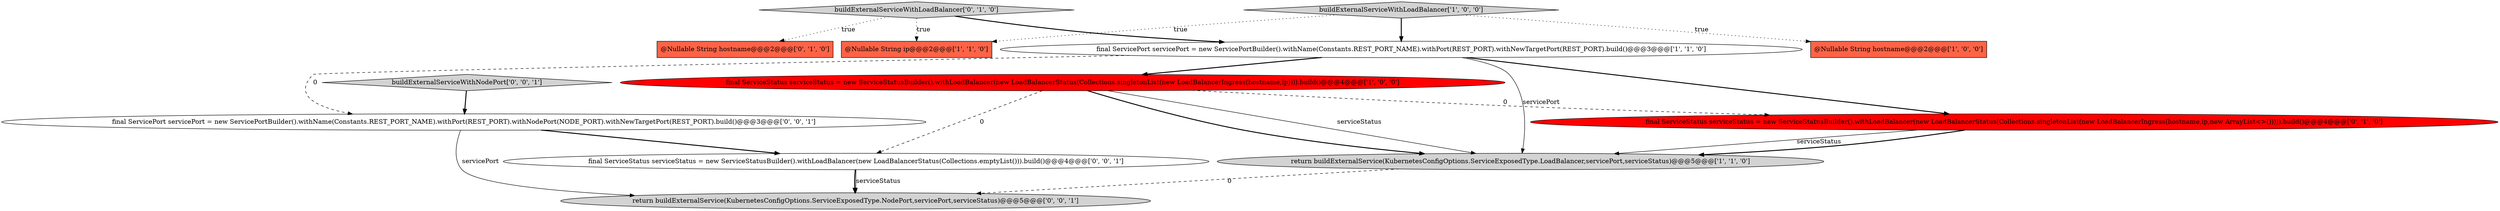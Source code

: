 digraph {
8 [style = filled, label = "final ServiceStatus serviceStatus = new ServiceStatusBuilder().withLoadBalancer(new LoadBalancerStatus(Collections.singletonList(new LoadBalancerIngress(hostname,ip,new ArrayList<>())))).build()@@@4@@@['0', '1', '0']", fillcolor = red, shape = ellipse image = "AAA1AAABBB2BBB"];
5 [style = filled, label = "return buildExternalService(KubernetesConfigOptions.ServiceExposedType.LoadBalancer,servicePort,serviceStatus)@@@5@@@['1', '1', '0']", fillcolor = lightgray, shape = ellipse image = "AAA0AAABBB1BBB"];
9 [style = filled, label = "buildExternalServiceWithNodePort['0', '0', '1']", fillcolor = lightgray, shape = diamond image = "AAA0AAABBB3BBB"];
6 [style = filled, label = "@Nullable String hostname@@@2@@@['0', '1', '0']", fillcolor = tomato, shape = box image = "AAA0AAABBB2BBB"];
7 [style = filled, label = "buildExternalServiceWithLoadBalancer['0', '1', '0']", fillcolor = lightgray, shape = diamond image = "AAA0AAABBB2BBB"];
2 [style = filled, label = "final ServiceStatus serviceStatus = new ServiceStatusBuilder().withLoadBalancer(new LoadBalancerStatus(Collections.singletonList(new LoadBalancerIngress(hostname,ip)))).build()@@@4@@@['1', '0', '0']", fillcolor = red, shape = ellipse image = "AAA1AAABBB1BBB"];
11 [style = filled, label = "final ServiceStatus serviceStatus = new ServiceStatusBuilder().withLoadBalancer(new LoadBalancerStatus(Collections.emptyList())).build()@@@4@@@['0', '0', '1']", fillcolor = white, shape = ellipse image = "AAA0AAABBB3BBB"];
12 [style = filled, label = "final ServicePort servicePort = new ServicePortBuilder().withName(Constants.REST_PORT_NAME).withPort(REST_PORT).withNodePort(NODE_PORT).withNewTargetPort(REST_PORT).build()@@@3@@@['0', '0', '1']", fillcolor = white, shape = ellipse image = "AAA0AAABBB3BBB"];
10 [style = filled, label = "return buildExternalService(KubernetesConfigOptions.ServiceExposedType.NodePort,servicePort,serviceStatus)@@@5@@@['0', '0', '1']", fillcolor = lightgray, shape = ellipse image = "AAA0AAABBB3BBB"];
1 [style = filled, label = "@Nullable String ip@@@2@@@['1', '1', '0']", fillcolor = tomato, shape = box image = "AAA0AAABBB1BBB"];
4 [style = filled, label = "buildExternalServiceWithLoadBalancer['1', '0', '0']", fillcolor = lightgray, shape = diamond image = "AAA0AAABBB1BBB"];
3 [style = filled, label = "final ServicePort servicePort = new ServicePortBuilder().withName(Constants.REST_PORT_NAME).withPort(REST_PORT).withNewTargetPort(REST_PORT).build()@@@3@@@['1', '1', '0']", fillcolor = white, shape = ellipse image = "AAA0AAABBB1BBB"];
0 [style = filled, label = "@Nullable String hostname@@@2@@@['1', '0', '0']", fillcolor = tomato, shape = box image = "AAA0AAABBB1BBB"];
4->3 [style = bold, label=""];
7->6 [style = dotted, label="true"];
4->1 [style = dotted, label="true"];
2->5 [style = solid, label="serviceStatus"];
4->0 [style = dotted, label="true"];
12->11 [style = bold, label=""];
2->8 [style = dashed, label="0"];
12->10 [style = solid, label="servicePort"];
7->3 [style = bold, label=""];
11->10 [style = solid, label="serviceStatus"];
8->5 [style = solid, label="serviceStatus"];
3->12 [style = dashed, label="0"];
8->5 [style = bold, label=""];
3->2 [style = bold, label=""];
5->10 [style = dashed, label="0"];
11->10 [style = bold, label=""];
3->8 [style = bold, label=""];
3->5 [style = solid, label="servicePort"];
2->11 [style = dashed, label="0"];
9->12 [style = bold, label=""];
7->1 [style = dotted, label="true"];
2->5 [style = bold, label=""];
}
